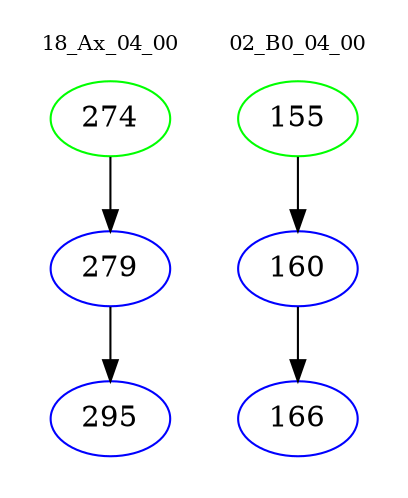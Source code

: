 digraph{
subgraph cluster_0 {
color = white
label = "18_Ax_04_00";
fontsize=10;
T0_274 [label="274", color="green"]
T0_274 -> T0_279 [color="black"]
T0_279 [label="279", color="blue"]
T0_279 -> T0_295 [color="black"]
T0_295 [label="295", color="blue"]
}
subgraph cluster_1 {
color = white
label = "02_B0_04_00";
fontsize=10;
T1_155 [label="155", color="green"]
T1_155 -> T1_160 [color="black"]
T1_160 [label="160", color="blue"]
T1_160 -> T1_166 [color="black"]
T1_166 [label="166", color="blue"]
}
}
